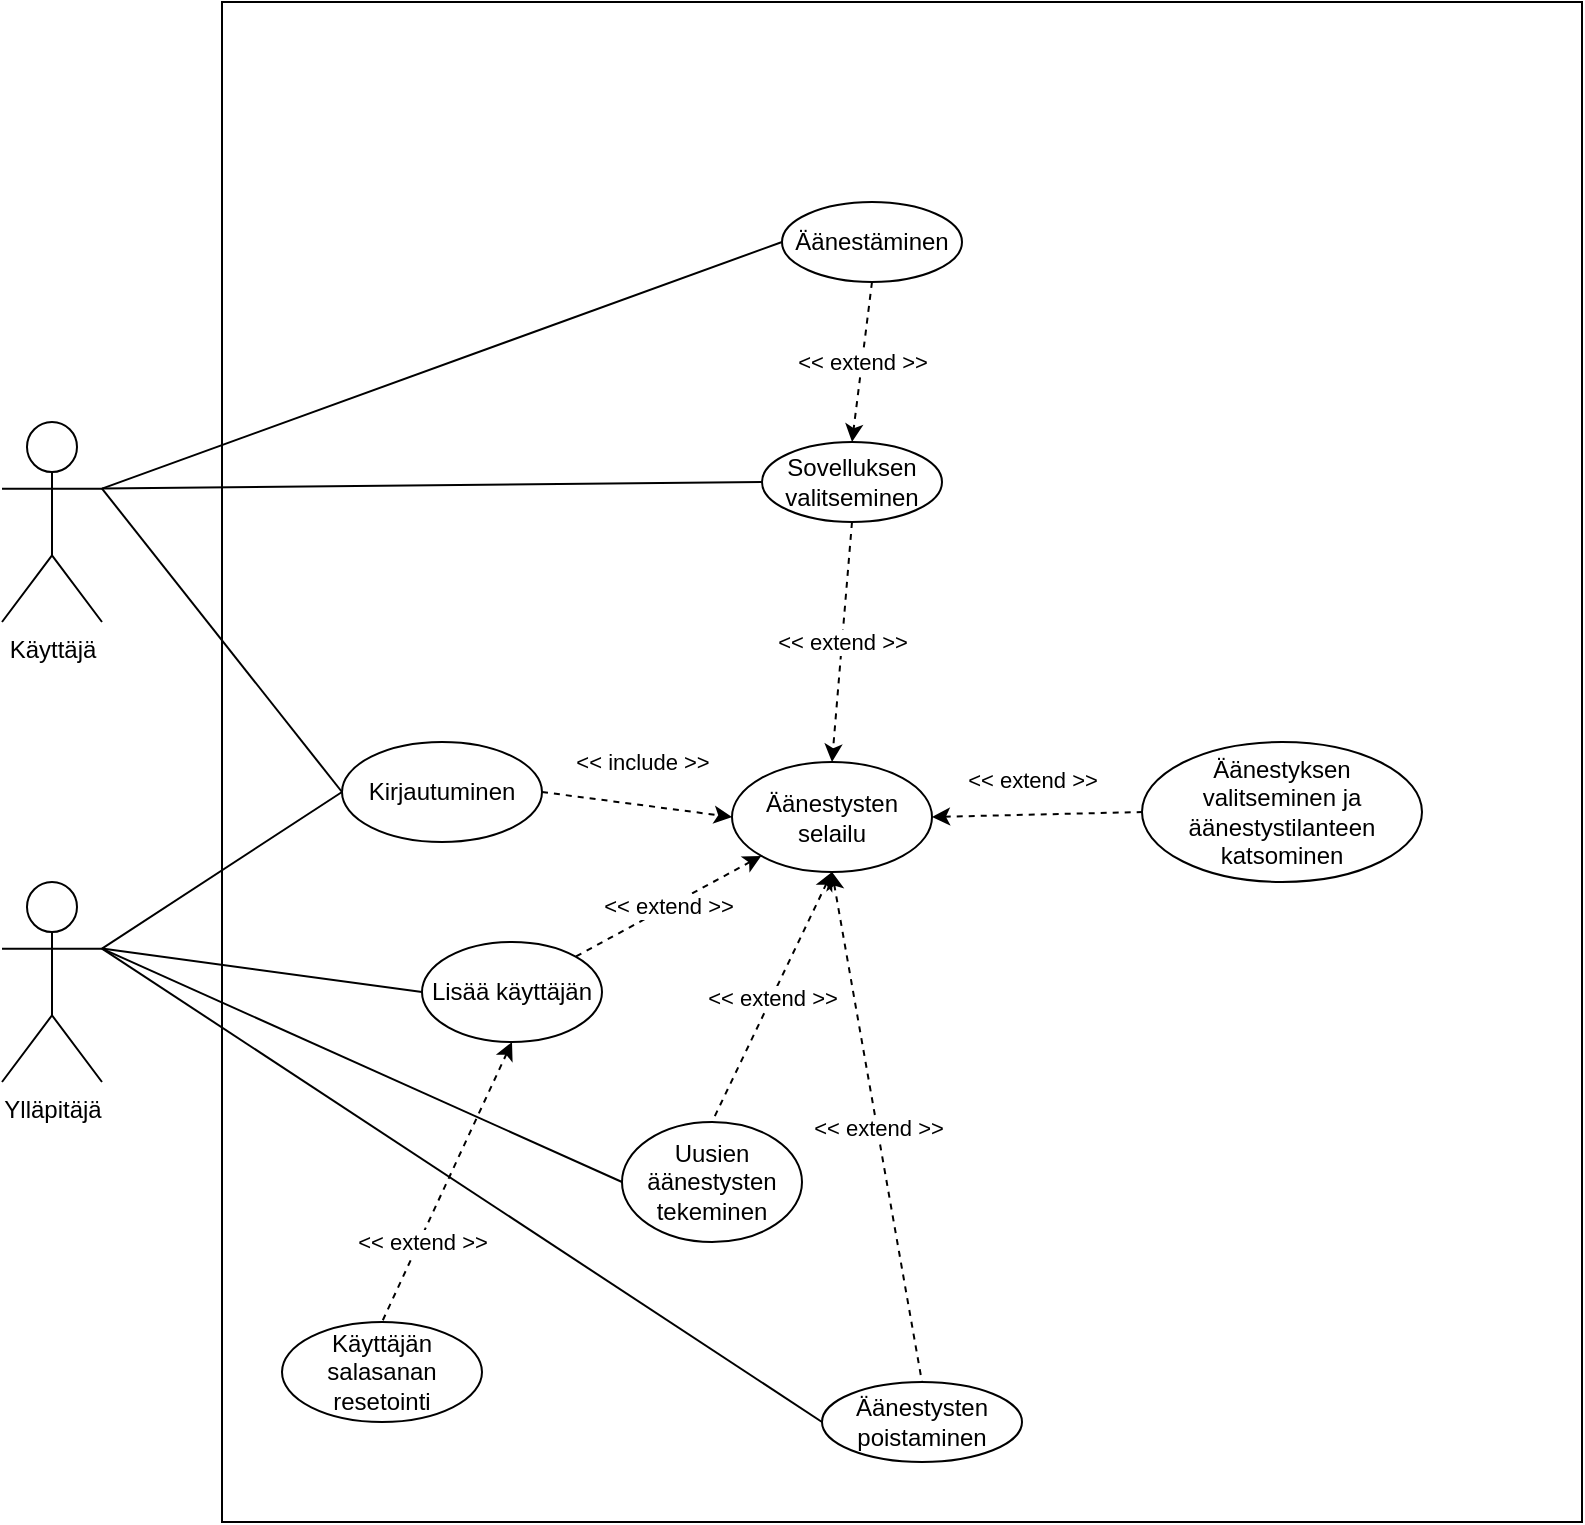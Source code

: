 <mxfile version="20.2.8" type="device"><diagram id="EPBV298jBimxoZpXeHqm" name="Page-1"><mxGraphModel dx="1421" dy="1886" grid="1" gridSize="10" guides="1" tooltips="1" connect="1" arrows="1" fold="1" page="1" pageScale="1" pageWidth="850" pageHeight="1100" math="0" shadow="0"><root><mxCell id="0"/><mxCell id="1" parent="0"/><mxCell id="iK4RAm8OALqhIFgKFQwn-3" value="" style="rounded=0;whiteSpace=wrap;html=1;" vertex="1" parent="1"><mxGeometry x="170" y="-40" width="680" height="760" as="geometry"/></mxCell><mxCell id="iK4RAm8OALqhIFgKFQwn-18" style="rounded=0;orthogonalLoop=1;jettySize=auto;html=1;exitX=1;exitY=0.333;exitDx=0;exitDy=0;exitPerimeter=0;entryX=0;entryY=0.5;entryDx=0;entryDy=0;endArrow=none;endFill=0;" edge="1" parent="1" source="iK4RAm8OALqhIFgKFQwn-1" target="iK4RAm8OALqhIFgKFQwn-9"><mxGeometry relative="1" as="geometry"/></mxCell><mxCell id="iK4RAm8OALqhIFgKFQwn-23" style="edgeStyle=none;rounded=0;orthogonalLoop=1;jettySize=auto;html=1;exitX=1;exitY=0.333;exitDx=0;exitDy=0;exitPerimeter=0;entryX=0;entryY=0.5;entryDx=0;entryDy=0;endArrow=none;endFill=0;" edge="1" parent="1" source="iK4RAm8OALqhIFgKFQwn-1" target="iK4RAm8OALqhIFgKFQwn-15"><mxGeometry relative="1" as="geometry"/></mxCell><mxCell id="iK4RAm8OALqhIFgKFQwn-24" style="edgeStyle=none;rounded=0;orthogonalLoop=1;jettySize=auto;html=1;exitX=1;exitY=0.333;exitDx=0;exitDy=0;exitPerimeter=0;entryX=0;entryY=0.5;entryDx=0;entryDy=0;endArrow=none;endFill=0;" edge="1" parent="1" source="iK4RAm8OALqhIFgKFQwn-1" target="iK4RAm8OALqhIFgKFQwn-16"><mxGeometry relative="1" as="geometry"/></mxCell><mxCell id="iK4RAm8OALqhIFgKFQwn-1" value="Käyttäjä" style="shape=umlActor;verticalLabelPosition=bottom;verticalAlign=top;html=1;outlineConnect=0;" vertex="1" parent="1"><mxGeometry x="60" y="170" width="50" height="100" as="geometry"/></mxCell><mxCell id="iK4RAm8OALqhIFgKFQwn-19" style="edgeStyle=none;rounded=0;orthogonalLoop=1;jettySize=auto;html=1;exitX=1;exitY=0.333;exitDx=0;exitDy=0;exitPerimeter=0;entryX=0;entryY=0.5;entryDx=0;entryDy=0;endArrow=none;endFill=0;" edge="1" parent="1" source="iK4RAm8OALqhIFgKFQwn-2" target="iK4RAm8OALqhIFgKFQwn-9"><mxGeometry relative="1" as="geometry"/></mxCell><mxCell id="iK4RAm8OALqhIFgKFQwn-27" style="edgeStyle=none;rounded=0;orthogonalLoop=1;jettySize=auto;html=1;exitX=1;exitY=0.333;exitDx=0;exitDy=0;exitPerimeter=0;entryX=0;entryY=0.5;entryDx=0;entryDy=0;endArrow=none;endFill=0;" edge="1" parent="1" source="iK4RAm8OALqhIFgKFQwn-2" target="iK4RAm8OALqhIFgKFQwn-20"><mxGeometry relative="1" as="geometry"/></mxCell><mxCell id="iK4RAm8OALqhIFgKFQwn-28" style="edgeStyle=none;rounded=0;orthogonalLoop=1;jettySize=auto;html=1;exitX=1;exitY=0.333;exitDx=0;exitDy=0;exitPerimeter=0;entryX=0;entryY=0.5;entryDx=0;entryDy=0;endArrow=none;endFill=0;" edge="1" parent="1" source="iK4RAm8OALqhIFgKFQwn-2" target="iK4RAm8OALqhIFgKFQwn-11"><mxGeometry relative="1" as="geometry"/></mxCell><mxCell id="iK4RAm8OALqhIFgKFQwn-29" style="edgeStyle=none;rounded=0;orthogonalLoop=1;jettySize=auto;html=1;exitX=1;exitY=0.333;exitDx=0;exitDy=0;exitPerimeter=0;entryX=0;entryY=0.5;entryDx=0;entryDy=0;endArrow=none;endFill=0;" edge="1" parent="1" source="iK4RAm8OALqhIFgKFQwn-2" target="iK4RAm8OALqhIFgKFQwn-6"><mxGeometry relative="1" as="geometry"/></mxCell><mxCell id="iK4RAm8OALqhIFgKFQwn-2" value="Ylläpitäjä" style="shape=umlActor;verticalLabelPosition=bottom;verticalAlign=top;html=1;outlineConnect=0;" vertex="1" parent="1"><mxGeometry x="60" y="400" width="50" height="100" as="geometry"/></mxCell><mxCell id="iK4RAm8OALqhIFgKFQwn-39" value="&amp;lt;&amp;lt; extend &amp;gt;&amp;gt;" style="edgeStyle=none;rounded=0;orthogonalLoop=1;jettySize=auto;html=1;exitX=0.5;exitY=1;exitDx=0;exitDy=0;entryX=0.5;entryY=0;entryDx=0;entryDy=0;dashed=1;startArrow=classic;startFill=1;endArrow=none;endFill=0;" edge="1" parent="1" source="iK4RAm8OALqhIFgKFQwn-6" target="iK4RAm8OALqhIFgKFQwn-38"><mxGeometry x="0.421" y="1" relative="1" as="geometry"><mxPoint as="offset"/></mxGeometry></mxCell><mxCell id="iK4RAm8OALqhIFgKFQwn-6" value="Lisää käyttäjän" style="ellipse;whiteSpace=wrap;html=1;" vertex="1" parent="1"><mxGeometry x="270" y="430" width="90" height="50" as="geometry"/></mxCell><mxCell id="iK4RAm8OALqhIFgKFQwn-33" value="&amp;lt;&amp;lt; include &amp;gt;&amp;gt;" style="edgeStyle=none;rounded=0;orthogonalLoop=1;jettySize=auto;html=1;exitX=1;exitY=0.5;exitDx=0;exitDy=0;entryX=0;entryY=0.5;entryDx=0;entryDy=0;dashed=1;startArrow=none;startFill=0;endArrow=classic;endFill=1;" edge="1" parent="1" source="iK4RAm8OALqhIFgKFQwn-9" target="iK4RAm8OALqhIFgKFQwn-12"><mxGeometry x="-0.006" y="21" relative="1" as="geometry"><mxPoint as="offset"/></mxGeometry></mxCell><mxCell id="iK4RAm8OALqhIFgKFQwn-9" value="Kirjautuminen" style="ellipse;whiteSpace=wrap;html=1;" vertex="1" parent="1"><mxGeometry x="230" y="330" width="100" height="50" as="geometry"/></mxCell><mxCell id="iK4RAm8OALqhIFgKFQwn-11" value="Uusien äänestysten tekeminen" style="ellipse;whiteSpace=wrap;html=1;" vertex="1" parent="1"><mxGeometry x="370" y="520" width="90" height="60" as="geometry"/></mxCell><mxCell id="iK4RAm8OALqhIFgKFQwn-31" value="&amp;lt;&amp;lt; extend &amp;gt;&amp;gt;" style="edgeStyle=none;rounded=0;orthogonalLoop=1;jettySize=auto;html=1;exitX=0.5;exitY=1;exitDx=0;exitDy=0;entryX=0.5;entryY=0;entryDx=0;entryDy=0;endArrow=none;endFill=0;dashed=1;startArrow=classic;startFill=1;" edge="1" parent="1" source="iK4RAm8OALqhIFgKFQwn-12" target="iK4RAm8OALqhIFgKFQwn-11"><mxGeometry relative="1" as="geometry"/></mxCell><mxCell id="iK4RAm8OALqhIFgKFQwn-32" value="&amp;lt;&amp;lt; extend &amp;gt;&amp;gt;" style="edgeStyle=none;rounded=0;orthogonalLoop=1;jettySize=auto;html=1;exitX=0.5;exitY=1;exitDx=0;exitDy=0;entryX=0.5;entryY=0;entryDx=0;entryDy=0;endArrow=none;endFill=0;dashed=1;startArrow=classic;startFill=1;" edge="1" parent="1" source="iK4RAm8OALqhIFgKFQwn-12" target="iK4RAm8OALqhIFgKFQwn-20"><mxGeometry relative="1" as="geometry"/></mxCell><mxCell id="iK4RAm8OALqhIFgKFQwn-34" value="&amp;lt;&amp;lt; extend &amp;gt;&amp;gt;" style="edgeStyle=none;rounded=0;orthogonalLoop=1;jettySize=auto;html=1;exitX=1;exitY=0.5;exitDx=0;exitDy=0;entryX=0;entryY=0.5;entryDx=0;entryDy=0;dashed=1;startArrow=classic;startFill=1;endArrow=none;endFill=0;" edge="1" parent="1" source="iK4RAm8OALqhIFgKFQwn-12" target="iK4RAm8OALqhIFgKFQwn-13"><mxGeometry x="-0.037" y="18" relative="1" as="geometry"><mxPoint y="1" as="offset"/></mxGeometry></mxCell><mxCell id="iK4RAm8OALqhIFgKFQwn-37" value="&amp;lt;&amp;lt; extend &amp;gt;&amp;gt;" style="edgeStyle=none;rounded=0;orthogonalLoop=1;jettySize=auto;html=1;exitX=0;exitY=1;exitDx=0;exitDy=0;entryX=1;entryY=0;entryDx=0;entryDy=0;dashed=1;startArrow=classic;startFill=1;endArrow=none;endFill=0;" edge="1" parent="1" source="iK4RAm8OALqhIFgKFQwn-12" target="iK4RAm8OALqhIFgKFQwn-6"><mxGeometry relative="1" as="geometry"/></mxCell><mxCell id="iK4RAm8OALqhIFgKFQwn-12" value="Äänestysten selailu" style="ellipse;whiteSpace=wrap;html=1;" vertex="1" parent="1"><mxGeometry x="425" y="340" width="100" height="55" as="geometry"/></mxCell><mxCell id="iK4RAm8OALqhIFgKFQwn-13" value="Äänestyksen valitseminen ja äänestystilanteen katsominen" style="ellipse;whiteSpace=wrap;html=1;" vertex="1" parent="1"><mxGeometry x="630" y="330" width="140" height="70" as="geometry"/></mxCell><mxCell id="iK4RAm8OALqhIFgKFQwn-35" value="&amp;lt;&amp;lt; extend &amp;gt;&amp;gt;" style="edgeStyle=none;rounded=0;orthogonalLoop=1;jettySize=auto;html=1;exitX=0.5;exitY=1;exitDx=0;exitDy=0;entryX=0.5;entryY=0;entryDx=0;entryDy=0;dashed=1;startArrow=none;startFill=0;endArrow=classic;endFill=1;" edge="1" parent="1" source="iK4RAm8OALqhIFgKFQwn-15" target="iK4RAm8OALqhIFgKFQwn-12"><mxGeometry relative="1" as="geometry"/></mxCell><mxCell id="iK4RAm8OALqhIFgKFQwn-15" value="Sovelluksen valitseminen" style="ellipse;whiteSpace=wrap;html=1;" vertex="1" parent="1"><mxGeometry x="440" y="180" width="90" height="40" as="geometry"/></mxCell><mxCell id="iK4RAm8OALqhIFgKFQwn-36" value="&amp;lt;&amp;lt; extend &amp;gt;&amp;gt;" style="edgeStyle=none;rounded=0;orthogonalLoop=1;jettySize=auto;html=1;exitX=0.5;exitY=1;exitDx=0;exitDy=0;entryX=0.5;entryY=0;entryDx=0;entryDy=0;dashed=1;startArrow=none;startFill=0;endArrow=classic;endFill=1;" edge="1" parent="1" source="iK4RAm8OALqhIFgKFQwn-16" target="iK4RAm8OALqhIFgKFQwn-15"><mxGeometry relative="1" as="geometry"/></mxCell><mxCell id="iK4RAm8OALqhIFgKFQwn-16" value="Äänestäminen" style="ellipse;whiteSpace=wrap;html=1;" vertex="1" parent="1"><mxGeometry x="450" y="60" width="90" height="40" as="geometry"/></mxCell><mxCell id="iK4RAm8OALqhIFgKFQwn-20" value="Äänestysten poistaminen" style="ellipse;whiteSpace=wrap;html=1;" vertex="1" parent="1"><mxGeometry x="470" y="650" width="100" height="40" as="geometry"/></mxCell><mxCell id="iK4RAm8OALqhIFgKFQwn-38" value="Käyttäjän salasanan resetointi" style="ellipse;whiteSpace=wrap;html=1;" vertex="1" parent="1"><mxGeometry x="200" y="620" width="100" height="50" as="geometry"/></mxCell></root></mxGraphModel></diagram></mxfile>